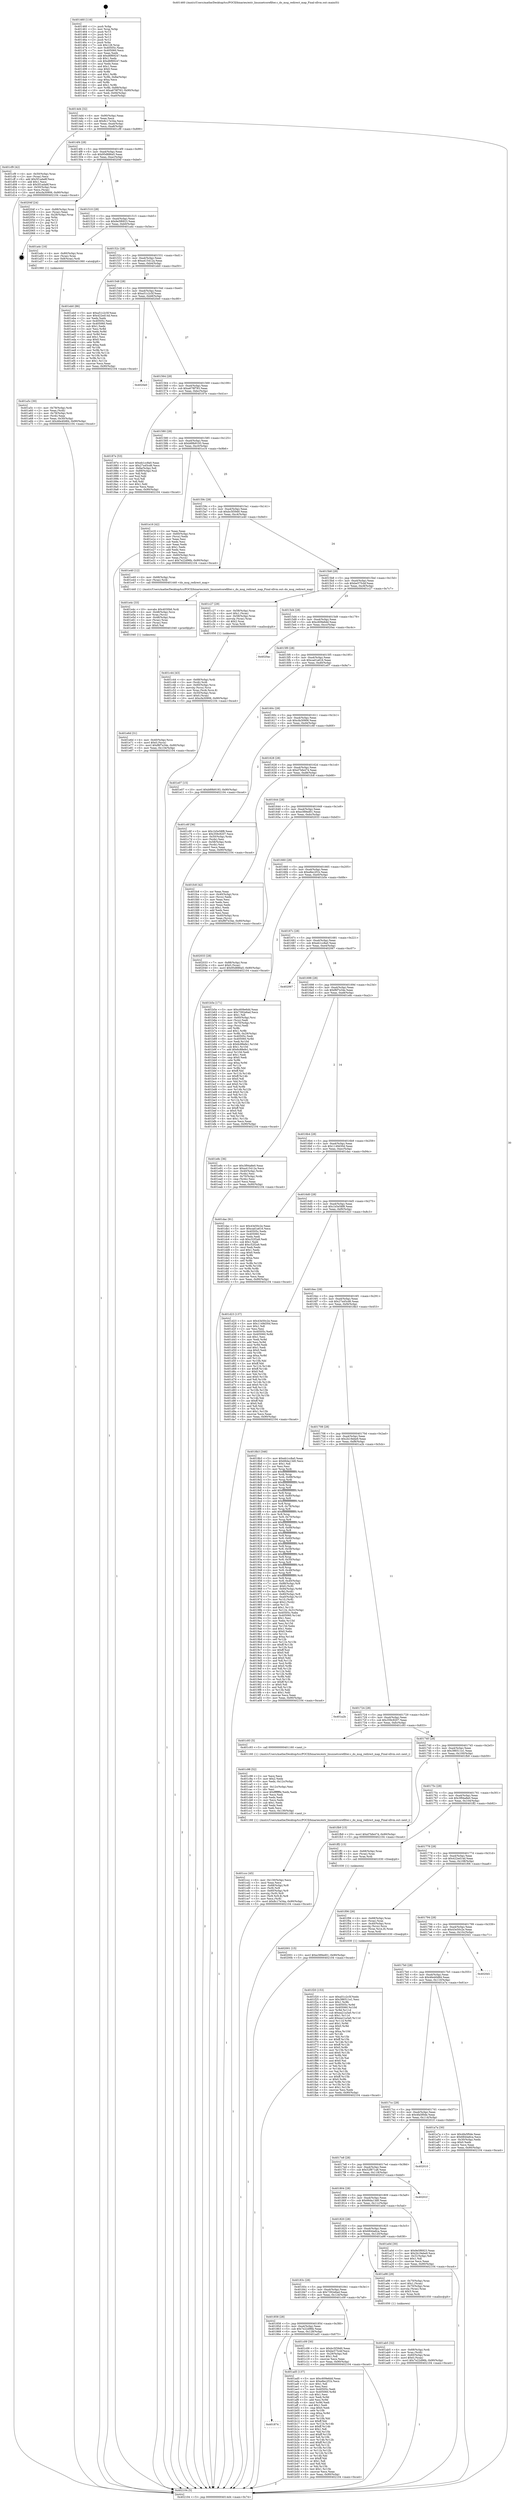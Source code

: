 digraph "0x401460" {
  label = "0x401460 (/mnt/c/Users/mathe/Desktop/tcc/POCII/binaries/extr_linuxnetcorefilter.c_do_msg_redirect_map_Final-ollvm.out::main(0))"
  labelloc = "t"
  node[shape=record]

  Entry [label="",width=0.3,height=0.3,shape=circle,fillcolor=black,style=filled]
  "0x4014d4" [label="{
     0x4014d4 [32]\l
     | [instrs]\l
     &nbsp;&nbsp;0x4014d4 \<+6\>: mov -0x90(%rbp),%eax\l
     &nbsp;&nbsp;0x4014da \<+2\>: mov %eax,%ecx\l
     &nbsp;&nbsp;0x4014dc \<+6\>: sub $0x8c17e34a,%ecx\l
     &nbsp;&nbsp;0x4014e2 \<+6\>: mov %eax,-0xa4(%rbp)\l
     &nbsp;&nbsp;0x4014e8 \<+6\>: mov %ecx,-0xa8(%rbp)\l
     &nbsp;&nbsp;0x4014ee \<+6\>: je 0000000000401cf9 \<main+0x899\>\l
  }"]
  "0x401cf9" [label="{
     0x401cf9 [42]\l
     | [instrs]\l
     &nbsp;&nbsp;0x401cf9 \<+4\>: mov -0x50(%rbp),%rax\l
     &nbsp;&nbsp;0x401cfd \<+2\>: mov (%rax),%ecx\l
     &nbsp;&nbsp;0x401cff \<+6\>: add $0x5f1ada8f,%ecx\l
     &nbsp;&nbsp;0x401d05 \<+3\>: add $0x1,%ecx\l
     &nbsp;&nbsp;0x401d08 \<+6\>: sub $0x5f1ada8f,%ecx\l
     &nbsp;&nbsp;0x401d0e \<+4\>: mov -0x50(%rbp),%rax\l
     &nbsp;&nbsp;0x401d12 \<+2\>: mov %ecx,(%rax)\l
     &nbsp;&nbsp;0x401d14 \<+10\>: movl $0xcfa30906,-0x90(%rbp)\l
     &nbsp;&nbsp;0x401d1e \<+5\>: jmp 0000000000402104 \<main+0xca4\>\l
  }"]
  "0x4014f4" [label="{
     0x4014f4 [28]\l
     | [instrs]\l
     &nbsp;&nbsp;0x4014f4 \<+5\>: jmp 00000000004014f9 \<main+0x99\>\l
     &nbsp;&nbsp;0x4014f9 \<+6\>: mov -0xa4(%rbp),%eax\l
     &nbsp;&nbsp;0x4014ff \<+5\>: sub $0x95d886a5,%eax\l
     &nbsp;&nbsp;0x401504 \<+6\>: mov %eax,-0xac(%rbp)\l
     &nbsp;&nbsp;0x40150a \<+6\>: je 000000000040204f \<main+0xbef\>\l
  }"]
  Exit [label="",width=0.3,height=0.3,shape=circle,fillcolor=black,style=filled,peripheries=2]
  "0x40204f" [label="{
     0x40204f [24]\l
     | [instrs]\l
     &nbsp;&nbsp;0x40204f \<+7\>: mov -0x88(%rbp),%rax\l
     &nbsp;&nbsp;0x402056 \<+2\>: mov (%rax),%eax\l
     &nbsp;&nbsp;0x402058 \<+4\>: lea -0x28(%rbp),%rsp\l
     &nbsp;&nbsp;0x40205c \<+1\>: pop %rbx\l
     &nbsp;&nbsp;0x40205d \<+2\>: pop %r12\l
     &nbsp;&nbsp;0x40205f \<+2\>: pop %r13\l
     &nbsp;&nbsp;0x402061 \<+2\>: pop %r14\l
     &nbsp;&nbsp;0x402063 \<+2\>: pop %r15\l
     &nbsp;&nbsp;0x402065 \<+1\>: pop %rbp\l
     &nbsp;&nbsp;0x402066 \<+1\>: ret\l
  }"]
  "0x401510" [label="{
     0x401510 [28]\l
     | [instrs]\l
     &nbsp;&nbsp;0x401510 \<+5\>: jmp 0000000000401515 \<main+0xb5\>\l
     &nbsp;&nbsp;0x401515 \<+6\>: mov -0xa4(%rbp),%eax\l
     &nbsp;&nbsp;0x40151b \<+5\>: sub $0x9e5f6923,%eax\l
     &nbsp;&nbsp;0x401520 \<+6\>: mov %eax,-0xb0(%rbp)\l
     &nbsp;&nbsp;0x401526 \<+6\>: je 0000000000401a4c \<main+0x5ec\>\l
  }"]
  "0x402001" [label="{
     0x402001 [15]\l
     | [instrs]\l
     &nbsp;&nbsp;0x402001 \<+10\>: movl $0xe389ed01,-0x90(%rbp)\l
     &nbsp;&nbsp;0x40200b \<+5\>: jmp 0000000000402104 \<main+0xca4\>\l
  }"]
  "0x401a4c" [label="{
     0x401a4c [16]\l
     | [instrs]\l
     &nbsp;&nbsp;0x401a4c \<+4\>: mov -0x80(%rbp),%rax\l
     &nbsp;&nbsp;0x401a50 \<+3\>: mov (%rax),%rax\l
     &nbsp;&nbsp;0x401a53 \<+4\>: mov 0x8(%rax),%rdi\l
     &nbsp;&nbsp;0x401a57 \<+5\>: call 0000000000401060 \<atoi@plt\>\l
     | [calls]\l
     &nbsp;&nbsp;0x401060 \{1\} (unknown)\l
  }"]
  "0x40152c" [label="{
     0x40152c [28]\l
     | [instrs]\l
     &nbsp;&nbsp;0x40152c \<+5\>: jmp 0000000000401531 \<main+0xd1\>\l
     &nbsp;&nbsp;0x401531 \<+6\>: mov -0xa4(%rbp),%eax\l
     &nbsp;&nbsp;0x401537 \<+5\>: sub $0xa415412a,%eax\l
     &nbsp;&nbsp;0x40153c \<+6\>: mov %eax,-0xb4(%rbp)\l
     &nbsp;&nbsp;0x401542 \<+6\>: je 0000000000401eb0 \<main+0xa50\>\l
  }"]
  "0x401f20" [label="{
     0x401f20 [153]\l
     | [instrs]\l
     &nbsp;&nbsp;0x401f20 \<+5\>: mov $0xa51c2c5f,%edx\l
     &nbsp;&nbsp;0x401f25 \<+5\>: mov $0x386511e1,%esi\l
     &nbsp;&nbsp;0x401f2a \<+3\>: mov $0x1,%r8b\l
     &nbsp;&nbsp;0x401f2d \<+8\>: mov 0x40505c,%r9d\l
     &nbsp;&nbsp;0x401f35 \<+8\>: mov 0x405060,%r10d\l
     &nbsp;&nbsp;0x401f3d \<+3\>: mov %r9d,%r11d\l
     &nbsp;&nbsp;0x401f40 \<+7\>: sub $0xea21a3a0,%r11d\l
     &nbsp;&nbsp;0x401f47 \<+4\>: sub $0x1,%r11d\l
     &nbsp;&nbsp;0x401f4b \<+7\>: add $0xea21a3a0,%r11d\l
     &nbsp;&nbsp;0x401f52 \<+4\>: imul %r11d,%r9d\l
     &nbsp;&nbsp;0x401f56 \<+4\>: and $0x1,%r9d\l
     &nbsp;&nbsp;0x401f5a \<+4\>: cmp $0x0,%r9d\l
     &nbsp;&nbsp;0x401f5e \<+3\>: sete %bl\l
     &nbsp;&nbsp;0x401f61 \<+4\>: cmp $0xa,%r10d\l
     &nbsp;&nbsp;0x401f65 \<+4\>: setl %r14b\l
     &nbsp;&nbsp;0x401f69 \<+3\>: mov %bl,%r15b\l
     &nbsp;&nbsp;0x401f6c \<+4\>: xor $0xff,%r15b\l
     &nbsp;&nbsp;0x401f70 \<+3\>: mov %r14b,%r12b\l
     &nbsp;&nbsp;0x401f73 \<+4\>: xor $0xff,%r12b\l
     &nbsp;&nbsp;0x401f77 \<+4\>: xor $0x0,%r8b\l
     &nbsp;&nbsp;0x401f7b \<+3\>: mov %r15b,%r13b\l
     &nbsp;&nbsp;0x401f7e \<+4\>: and $0x0,%r13b\l
     &nbsp;&nbsp;0x401f82 \<+3\>: and %r8b,%bl\l
     &nbsp;&nbsp;0x401f85 \<+3\>: mov %r12b,%al\l
     &nbsp;&nbsp;0x401f88 \<+2\>: and $0x0,%al\l
     &nbsp;&nbsp;0x401f8a \<+3\>: and %r8b,%r14b\l
     &nbsp;&nbsp;0x401f8d \<+3\>: or %bl,%r13b\l
     &nbsp;&nbsp;0x401f90 \<+3\>: or %r14b,%al\l
     &nbsp;&nbsp;0x401f93 \<+3\>: xor %al,%r13b\l
     &nbsp;&nbsp;0x401f96 \<+3\>: or %r12b,%r15b\l
     &nbsp;&nbsp;0x401f99 \<+4\>: xor $0xff,%r15b\l
     &nbsp;&nbsp;0x401f9d \<+4\>: or $0x0,%r8b\l
     &nbsp;&nbsp;0x401fa1 \<+3\>: and %r8b,%r15b\l
     &nbsp;&nbsp;0x401fa4 \<+3\>: or %r15b,%r13b\l
     &nbsp;&nbsp;0x401fa7 \<+4\>: test $0x1,%r13b\l
     &nbsp;&nbsp;0x401fab \<+3\>: cmovne %esi,%edx\l
     &nbsp;&nbsp;0x401fae \<+6\>: mov %edx,-0x90(%rbp)\l
     &nbsp;&nbsp;0x401fb4 \<+5\>: jmp 0000000000402104 \<main+0xca4\>\l
  }"]
  "0x401eb0" [label="{
     0x401eb0 [86]\l
     | [instrs]\l
     &nbsp;&nbsp;0x401eb0 \<+5\>: mov $0xa51c2c5f,%eax\l
     &nbsp;&nbsp;0x401eb5 \<+5\>: mov $0x422ed14d,%ecx\l
     &nbsp;&nbsp;0x401eba \<+2\>: xor %edx,%edx\l
     &nbsp;&nbsp;0x401ebc \<+7\>: mov 0x40505c,%esi\l
     &nbsp;&nbsp;0x401ec3 \<+7\>: mov 0x405060,%edi\l
     &nbsp;&nbsp;0x401eca \<+3\>: sub $0x1,%edx\l
     &nbsp;&nbsp;0x401ecd \<+3\>: mov %esi,%r8d\l
     &nbsp;&nbsp;0x401ed0 \<+3\>: add %edx,%r8d\l
     &nbsp;&nbsp;0x401ed3 \<+4\>: imul %r8d,%esi\l
     &nbsp;&nbsp;0x401ed7 \<+3\>: and $0x1,%esi\l
     &nbsp;&nbsp;0x401eda \<+3\>: cmp $0x0,%esi\l
     &nbsp;&nbsp;0x401edd \<+4\>: sete %r9b\l
     &nbsp;&nbsp;0x401ee1 \<+3\>: cmp $0xa,%edi\l
     &nbsp;&nbsp;0x401ee4 \<+4\>: setl %r10b\l
     &nbsp;&nbsp;0x401ee8 \<+3\>: mov %r9b,%r11b\l
     &nbsp;&nbsp;0x401eeb \<+3\>: and %r10b,%r11b\l
     &nbsp;&nbsp;0x401eee \<+3\>: xor %r10b,%r9b\l
     &nbsp;&nbsp;0x401ef1 \<+3\>: or %r9b,%r11b\l
     &nbsp;&nbsp;0x401ef4 \<+4\>: test $0x1,%r11b\l
     &nbsp;&nbsp;0x401ef8 \<+3\>: cmovne %ecx,%eax\l
     &nbsp;&nbsp;0x401efb \<+6\>: mov %eax,-0x90(%rbp)\l
     &nbsp;&nbsp;0x401f01 \<+5\>: jmp 0000000000402104 \<main+0xca4\>\l
  }"]
  "0x401548" [label="{
     0x401548 [28]\l
     | [instrs]\l
     &nbsp;&nbsp;0x401548 \<+5\>: jmp 000000000040154d \<main+0xed\>\l
     &nbsp;&nbsp;0x40154d \<+6\>: mov -0xa4(%rbp),%eax\l
     &nbsp;&nbsp;0x401553 \<+5\>: sub $0xa51c2c5f,%eax\l
     &nbsp;&nbsp;0x401558 \<+6\>: mov %eax,-0xb8(%rbp)\l
     &nbsp;&nbsp;0x40155e \<+6\>: je 00000000004020e0 \<main+0xc80\>\l
  }"]
  "0x401e6d" [label="{
     0x401e6d [31]\l
     | [instrs]\l
     &nbsp;&nbsp;0x401e6d \<+4\>: mov -0x40(%rbp),%rcx\l
     &nbsp;&nbsp;0x401e71 \<+6\>: movl $0x0,(%rcx)\l
     &nbsp;&nbsp;0x401e77 \<+10\>: movl $0xf6f7e34e,-0x90(%rbp)\l
     &nbsp;&nbsp;0x401e81 \<+6\>: mov %eax,-0x134(%rbp)\l
     &nbsp;&nbsp;0x401e87 \<+5\>: jmp 0000000000402104 \<main+0xca4\>\l
  }"]
  "0x4020e0" [label="{
     0x4020e0\l
  }", style=dashed]
  "0x401564" [label="{
     0x401564 [28]\l
     | [instrs]\l
     &nbsp;&nbsp;0x401564 \<+5\>: jmp 0000000000401569 \<main+0x109\>\l
     &nbsp;&nbsp;0x401569 \<+6\>: mov -0xa4(%rbp),%eax\l
     &nbsp;&nbsp;0x40156f \<+5\>: sub $0xa678f783,%eax\l
     &nbsp;&nbsp;0x401574 \<+6\>: mov %eax,-0xbc(%rbp)\l
     &nbsp;&nbsp;0x40157a \<+6\>: je 000000000040187e \<main+0x41e\>\l
  }"]
  "0x401e4c" [label="{
     0x401e4c [33]\l
     | [instrs]\l
     &nbsp;&nbsp;0x401e4c \<+10\>: movabs $0x4030b6,%rdi\l
     &nbsp;&nbsp;0x401e56 \<+4\>: mov -0x48(%rbp),%rcx\l
     &nbsp;&nbsp;0x401e5a \<+3\>: mov %rax,(%rcx)\l
     &nbsp;&nbsp;0x401e5d \<+4\>: mov -0x48(%rbp),%rax\l
     &nbsp;&nbsp;0x401e61 \<+3\>: mov (%rax),%rax\l
     &nbsp;&nbsp;0x401e64 \<+2\>: mov (%rax),%esi\l
     &nbsp;&nbsp;0x401e66 \<+2\>: mov $0x0,%al\l
     &nbsp;&nbsp;0x401e68 \<+5\>: call 0000000000401040 \<printf@plt\>\l
     | [calls]\l
     &nbsp;&nbsp;0x401040 \{1\} (unknown)\l
  }"]
  "0x40187e" [label="{
     0x40187e [53]\l
     | [instrs]\l
     &nbsp;&nbsp;0x40187e \<+5\>: mov $0xeb1cc8a0,%eax\l
     &nbsp;&nbsp;0x401883 \<+5\>: mov $0x27a45cd6,%ecx\l
     &nbsp;&nbsp;0x401888 \<+6\>: mov -0x8a(%rbp),%dl\l
     &nbsp;&nbsp;0x40188e \<+7\>: mov -0x89(%rbp),%sil\l
     &nbsp;&nbsp;0x401895 \<+3\>: mov %dl,%dil\l
     &nbsp;&nbsp;0x401898 \<+3\>: and %sil,%dil\l
     &nbsp;&nbsp;0x40189b \<+3\>: xor %sil,%dl\l
     &nbsp;&nbsp;0x40189e \<+3\>: or %dl,%dil\l
     &nbsp;&nbsp;0x4018a1 \<+4\>: test $0x1,%dil\l
     &nbsp;&nbsp;0x4018a5 \<+3\>: cmovne %ecx,%eax\l
     &nbsp;&nbsp;0x4018a8 \<+6\>: mov %eax,-0x90(%rbp)\l
     &nbsp;&nbsp;0x4018ae \<+5\>: jmp 0000000000402104 \<main+0xca4\>\l
  }"]
  "0x401580" [label="{
     0x401580 [28]\l
     | [instrs]\l
     &nbsp;&nbsp;0x401580 \<+5\>: jmp 0000000000401585 \<main+0x125\>\l
     &nbsp;&nbsp;0x401585 \<+6\>: mov -0xa4(%rbp),%eax\l
     &nbsp;&nbsp;0x40158b \<+5\>: sub $0xb89b9193,%eax\l
     &nbsp;&nbsp;0x401590 \<+6\>: mov %eax,-0xc0(%rbp)\l
     &nbsp;&nbsp;0x401596 \<+6\>: je 0000000000401e16 \<main+0x9b6\>\l
  }"]
  "0x402104" [label="{
     0x402104 [5]\l
     | [instrs]\l
     &nbsp;&nbsp;0x402104 \<+5\>: jmp 00000000004014d4 \<main+0x74\>\l
  }"]
  "0x401460" [label="{
     0x401460 [116]\l
     | [instrs]\l
     &nbsp;&nbsp;0x401460 \<+1\>: push %rbp\l
     &nbsp;&nbsp;0x401461 \<+3\>: mov %rsp,%rbp\l
     &nbsp;&nbsp;0x401464 \<+2\>: push %r15\l
     &nbsp;&nbsp;0x401466 \<+2\>: push %r14\l
     &nbsp;&nbsp;0x401468 \<+2\>: push %r13\l
     &nbsp;&nbsp;0x40146a \<+2\>: push %r12\l
     &nbsp;&nbsp;0x40146c \<+1\>: push %rbx\l
     &nbsp;&nbsp;0x40146d \<+7\>: sub $0x128,%rsp\l
     &nbsp;&nbsp;0x401474 \<+7\>: mov 0x40505c,%eax\l
     &nbsp;&nbsp;0x40147b \<+7\>: mov 0x405060,%ecx\l
     &nbsp;&nbsp;0x401482 \<+2\>: mov %eax,%edx\l
     &nbsp;&nbsp;0x401484 \<+6\>: add $0xd6f69247,%edx\l
     &nbsp;&nbsp;0x40148a \<+3\>: sub $0x1,%edx\l
     &nbsp;&nbsp;0x40148d \<+6\>: sub $0xd6f69247,%edx\l
     &nbsp;&nbsp;0x401493 \<+3\>: imul %edx,%eax\l
     &nbsp;&nbsp;0x401496 \<+3\>: and $0x1,%eax\l
     &nbsp;&nbsp;0x401499 \<+3\>: cmp $0x0,%eax\l
     &nbsp;&nbsp;0x40149c \<+4\>: sete %r8b\l
     &nbsp;&nbsp;0x4014a0 \<+4\>: and $0x1,%r8b\l
     &nbsp;&nbsp;0x4014a4 \<+7\>: mov %r8b,-0x8a(%rbp)\l
     &nbsp;&nbsp;0x4014ab \<+3\>: cmp $0xa,%ecx\l
     &nbsp;&nbsp;0x4014ae \<+4\>: setl %r8b\l
     &nbsp;&nbsp;0x4014b2 \<+4\>: and $0x1,%r8b\l
     &nbsp;&nbsp;0x4014b6 \<+7\>: mov %r8b,-0x89(%rbp)\l
     &nbsp;&nbsp;0x4014bd \<+10\>: movl $0xa678f783,-0x90(%rbp)\l
     &nbsp;&nbsp;0x4014c7 \<+6\>: mov %edi,-0x94(%rbp)\l
     &nbsp;&nbsp;0x4014cd \<+7\>: mov %rsi,-0xa0(%rbp)\l
  }"]
  "0x401ccc" [label="{
     0x401ccc [45]\l
     | [instrs]\l
     &nbsp;&nbsp;0x401ccc \<+6\>: mov -0x130(%rbp),%ecx\l
     &nbsp;&nbsp;0x401cd2 \<+3\>: imul %eax,%ecx\l
     &nbsp;&nbsp;0x401cd5 \<+4\>: mov -0x68(%rbp),%r8\l
     &nbsp;&nbsp;0x401cd9 \<+3\>: mov (%r8),%r8\l
     &nbsp;&nbsp;0x401cdc \<+4\>: mov -0x60(%rbp),%r9\l
     &nbsp;&nbsp;0x401ce0 \<+3\>: movslq (%r9),%r9\l
     &nbsp;&nbsp;0x401ce3 \<+4\>: mov (%r8,%r9,8),%r8\l
     &nbsp;&nbsp;0x401ce7 \<+3\>: mov %ecx,(%r8)\l
     &nbsp;&nbsp;0x401cea \<+10\>: movl $0x8c17e34a,-0x90(%rbp)\l
     &nbsp;&nbsp;0x401cf4 \<+5\>: jmp 0000000000402104 \<main+0xca4\>\l
  }"]
  "0x401e16" [label="{
     0x401e16 [42]\l
     | [instrs]\l
     &nbsp;&nbsp;0x401e16 \<+2\>: xor %eax,%eax\l
     &nbsp;&nbsp;0x401e18 \<+4\>: mov -0x60(%rbp),%rcx\l
     &nbsp;&nbsp;0x401e1c \<+2\>: mov (%rcx),%edx\l
     &nbsp;&nbsp;0x401e1e \<+2\>: mov %eax,%esi\l
     &nbsp;&nbsp;0x401e20 \<+2\>: sub %edx,%esi\l
     &nbsp;&nbsp;0x401e22 \<+2\>: mov %eax,%edx\l
     &nbsp;&nbsp;0x401e24 \<+3\>: sub $0x1,%edx\l
     &nbsp;&nbsp;0x401e27 \<+2\>: add %edx,%esi\l
     &nbsp;&nbsp;0x401e29 \<+2\>: sub %esi,%eax\l
     &nbsp;&nbsp;0x401e2b \<+4\>: mov -0x60(%rbp),%rcx\l
     &nbsp;&nbsp;0x401e2f \<+2\>: mov %eax,(%rcx)\l
     &nbsp;&nbsp;0x401e31 \<+10\>: movl $0x7e22d96b,-0x90(%rbp)\l
     &nbsp;&nbsp;0x401e3b \<+5\>: jmp 0000000000402104 \<main+0xca4\>\l
  }"]
  "0x40159c" [label="{
     0x40159c [28]\l
     | [instrs]\l
     &nbsp;&nbsp;0x40159c \<+5\>: jmp 00000000004015a1 \<main+0x141\>\l
     &nbsp;&nbsp;0x4015a1 \<+6\>: mov -0xa4(%rbp),%eax\l
     &nbsp;&nbsp;0x4015a7 \<+5\>: sub $0xbc5f39d0,%eax\l
     &nbsp;&nbsp;0x4015ac \<+6\>: mov %eax,-0xc4(%rbp)\l
     &nbsp;&nbsp;0x4015b2 \<+6\>: je 0000000000401e40 \<main+0x9e0\>\l
  }"]
  "0x401c98" [label="{
     0x401c98 [52]\l
     | [instrs]\l
     &nbsp;&nbsp;0x401c98 \<+2\>: xor %ecx,%ecx\l
     &nbsp;&nbsp;0x401c9a \<+5\>: mov $0x2,%edx\l
     &nbsp;&nbsp;0x401c9f \<+6\>: mov %edx,-0x12c(%rbp)\l
     &nbsp;&nbsp;0x401ca5 \<+1\>: cltd\l
     &nbsp;&nbsp;0x401ca6 \<+6\>: mov -0x12c(%rbp),%esi\l
     &nbsp;&nbsp;0x401cac \<+2\>: idiv %esi\l
     &nbsp;&nbsp;0x401cae \<+6\>: imul $0xfffffffe,%edx,%edx\l
     &nbsp;&nbsp;0x401cb4 \<+2\>: mov %ecx,%edi\l
     &nbsp;&nbsp;0x401cb6 \<+2\>: sub %edx,%edi\l
     &nbsp;&nbsp;0x401cb8 \<+2\>: mov %ecx,%edx\l
     &nbsp;&nbsp;0x401cba \<+3\>: sub $0x1,%edx\l
     &nbsp;&nbsp;0x401cbd \<+2\>: add %edx,%edi\l
     &nbsp;&nbsp;0x401cbf \<+2\>: sub %edi,%ecx\l
     &nbsp;&nbsp;0x401cc1 \<+6\>: mov %ecx,-0x130(%rbp)\l
     &nbsp;&nbsp;0x401cc7 \<+5\>: call 0000000000401160 \<next_i\>\l
     | [calls]\l
     &nbsp;&nbsp;0x401160 \{1\} (/mnt/c/Users/mathe/Desktop/tcc/POCII/binaries/extr_linuxnetcorefilter.c_do_msg_redirect_map_Final-ollvm.out::next_i)\l
  }"]
  "0x401e40" [label="{
     0x401e40 [12]\l
     | [instrs]\l
     &nbsp;&nbsp;0x401e40 \<+4\>: mov -0x68(%rbp),%rax\l
     &nbsp;&nbsp;0x401e44 \<+3\>: mov (%rax),%rdi\l
     &nbsp;&nbsp;0x401e47 \<+5\>: call 0000000000401440 \<do_msg_redirect_map\>\l
     | [calls]\l
     &nbsp;&nbsp;0x401440 \{1\} (/mnt/c/Users/mathe/Desktop/tcc/POCII/binaries/extr_linuxnetcorefilter.c_do_msg_redirect_map_Final-ollvm.out::do_msg_redirect_map)\l
  }"]
  "0x4015b8" [label="{
     0x4015b8 [28]\l
     | [instrs]\l
     &nbsp;&nbsp;0x4015b8 \<+5\>: jmp 00000000004015bd \<main+0x15d\>\l
     &nbsp;&nbsp;0x4015bd \<+6\>: mov -0xa4(%rbp),%eax\l
     &nbsp;&nbsp;0x4015c3 \<+5\>: sub $0xbe575cbf,%eax\l
     &nbsp;&nbsp;0x4015c8 \<+6\>: mov %eax,-0xc8(%rbp)\l
     &nbsp;&nbsp;0x4015ce \<+6\>: je 0000000000401c27 \<main+0x7c7\>\l
  }"]
  "0x401c44" [label="{
     0x401c44 [43]\l
     | [instrs]\l
     &nbsp;&nbsp;0x401c44 \<+4\>: mov -0x68(%rbp),%rdi\l
     &nbsp;&nbsp;0x401c48 \<+3\>: mov (%rdi),%rdi\l
     &nbsp;&nbsp;0x401c4b \<+4\>: mov -0x60(%rbp),%rcx\l
     &nbsp;&nbsp;0x401c4f \<+3\>: movslq (%rcx),%rcx\l
     &nbsp;&nbsp;0x401c52 \<+4\>: mov %rax,(%rdi,%rcx,8)\l
     &nbsp;&nbsp;0x401c56 \<+4\>: mov -0x50(%rbp),%rax\l
     &nbsp;&nbsp;0x401c5a \<+6\>: movl $0x0,(%rax)\l
     &nbsp;&nbsp;0x401c60 \<+10\>: movl $0xcfa30906,-0x90(%rbp)\l
     &nbsp;&nbsp;0x401c6a \<+5\>: jmp 0000000000402104 \<main+0xca4\>\l
  }"]
  "0x401c27" [label="{
     0x401c27 [29]\l
     | [instrs]\l
     &nbsp;&nbsp;0x401c27 \<+4\>: mov -0x58(%rbp),%rax\l
     &nbsp;&nbsp;0x401c2b \<+6\>: movl $0x1,(%rax)\l
     &nbsp;&nbsp;0x401c31 \<+4\>: mov -0x58(%rbp),%rax\l
     &nbsp;&nbsp;0x401c35 \<+3\>: movslq (%rax),%rax\l
     &nbsp;&nbsp;0x401c38 \<+4\>: shl $0x2,%rax\l
     &nbsp;&nbsp;0x401c3c \<+3\>: mov %rax,%rdi\l
     &nbsp;&nbsp;0x401c3f \<+5\>: call 0000000000401050 \<malloc@plt\>\l
     | [calls]\l
     &nbsp;&nbsp;0x401050 \{1\} (unknown)\l
  }"]
  "0x4015d4" [label="{
     0x4015d4 [28]\l
     | [instrs]\l
     &nbsp;&nbsp;0x4015d4 \<+5\>: jmp 00000000004015d9 \<main+0x179\>\l
     &nbsp;&nbsp;0x4015d9 \<+6\>: mov -0xa4(%rbp),%eax\l
     &nbsp;&nbsp;0x4015df \<+5\>: sub $0xc609e6dd,%eax\l
     &nbsp;&nbsp;0x4015e4 \<+6\>: mov %eax,-0xcc(%rbp)\l
     &nbsp;&nbsp;0x4015ea \<+6\>: je 00000000004020ac \<main+0xc4c\>\l
  }"]
  "0x401874" [label="{
     0x401874\l
  }", style=dashed]
  "0x4020ac" [label="{
     0x4020ac\l
  }", style=dashed]
  "0x4015f0" [label="{
     0x4015f0 [28]\l
     | [instrs]\l
     &nbsp;&nbsp;0x4015f0 \<+5\>: jmp 00000000004015f5 \<main+0x195\>\l
     &nbsp;&nbsp;0x4015f5 \<+6\>: mov -0xa4(%rbp),%eax\l
     &nbsp;&nbsp;0x4015fb \<+5\>: sub $0xcad1a616,%eax\l
     &nbsp;&nbsp;0x401600 \<+6\>: mov %eax,-0xd0(%rbp)\l
     &nbsp;&nbsp;0x401606 \<+6\>: je 0000000000401e07 \<main+0x9a7\>\l
  }"]
  "0x401ad5" [label="{
     0x401ad5 [137]\l
     | [instrs]\l
     &nbsp;&nbsp;0x401ad5 \<+5\>: mov $0xc609e6dd,%eax\l
     &nbsp;&nbsp;0x401ada \<+5\>: mov $0xe8ec2f1b,%ecx\l
     &nbsp;&nbsp;0x401adf \<+2\>: mov $0x1,%dl\l
     &nbsp;&nbsp;0x401ae1 \<+2\>: xor %esi,%esi\l
     &nbsp;&nbsp;0x401ae3 \<+7\>: mov 0x40505c,%edi\l
     &nbsp;&nbsp;0x401aea \<+8\>: mov 0x405060,%r8d\l
     &nbsp;&nbsp;0x401af2 \<+3\>: sub $0x1,%esi\l
     &nbsp;&nbsp;0x401af5 \<+3\>: mov %edi,%r9d\l
     &nbsp;&nbsp;0x401af8 \<+3\>: add %esi,%r9d\l
     &nbsp;&nbsp;0x401afb \<+4\>: imul %r9d,%edi\l
     &nbsp;&nbsp;0x401aff \<+3\>: and $0x1,%edi\l
     &nbsp;&nbsp;0x401b02 \<+3\>: cmp $0x0,%edi\l
     &nbsp;&nbsp;0x401b05 \<+4\>: sete %r10b\l
     &nbsp;&nbsp;0x401b09 \<+4\>: cmp $0xa,%r8d\l
     &nbsp;&nbsp;0x401b0d \<+4\>: setl %r11b\l
     &nbsp;&nbsp;0x401b11 \<+3\>: mov %r10b,%bl\l
     &nbsp;&nbsp;0x401b14 \<+3\>: xor $0xff,%bl\l
     &nbsp;&nbsp;0x401b17 \<+3\>: mov %r11b,%r14b\l
     &nbsp;&nbsp;0x401b1a \<+4\>: xor $0xff,%r14b\l
     &nbsp;&nbsp;0x401b1e \<+3\>: xor $0x1,%dl\l
     &nbsp;&nbsp;0x401b21 \<+3\>: mov %bl,%r15b\l
     &nbsp;&nbsp;0x401b24 \<+4\>: and $0xff,%r15b\l
     &nbsp;&nbsp;0x401b28 \<+3\>: and %dl,%r10b\l
     &nbsp;&nbsp;0x401b2b \<+3\>: mov %r14b,%r12b\l
     &nbsp;&nbsp;0x401b2e \<+4\>: and $0xff,%r12b\l
     &nbsp;&nbsp;0x401b32 \<+3\>: and %dl,%r11b\l
     &nbsp;&nbsp;0x401b35 \<+3\>: or %r10b,%r15b\l
     &nbsp;&nbsp;0x401b38 \<+3\>: or %r11b,%r12b\l
     &nbsp;&nbsp;0x401b3b \<+3\>: xor %r12b,%r15b\l
     &nbsp;&nbsp;0x401b3e \<+3\>: or %r14b,%bl\l
     &nbsp;&nbsp;0x401b41 \<+3\>: xor $0xff,%bl\l
     &nbsp;&nbsp;0x401b44 \<+3\>: or $0x1,%dl\l
     &nbsp;&nbsp;0x401b47 \<+2\>: and %dl,%bl\l
     &nbsp;&nbsp;0x401b49 \<+3\>: or %bl,%r15b\l
     &nbsp;&nbsp;0x401b4c \<+4\>: test $0x1,%r15b\l
     &nbsp;&nbsp;0x401b50 \<+3\>: cmovne %ecx,%eax\l
     &nbsp;&nbsp;0x401b53 \<+6\>: mov %eax,-0x90(%rbp)\l
     &nbsp;&nbsp;0x401b59 \<+5\>: jmp 0000000000402104 \<main+0xca4\>\l
  }"]
  "0x401e07" [label="{
     0x401e07 [15]\l
     | [instrs]\l
     &nbsp;&nbsp;0x401e07 \<+10\>: movl $0xb89b9193,-0x90(%rbp)\l
     &nbsp;&nbsp;0x401e11 \<+5\>: jmp 0000000000402104 \<main+0xca4\>\l
  }"]
  "0x40160c" [label="{
     0x40160c [28]\l
     | [instrs]\l
     &nbsp;&nbsp;0x40160c \<+5\>: jmp 0000000000401611 \<main+0x1b1\>\l
     &nbsp;&nbsp;0x401611 \<+6\>: mov -0xa4(%rbp),%eax\l
     &nbsp;&nbsp;0x401617 \<+5\>: sub $0xcfa30906,%eax\l
     &nbsp;&nbsp;0x40161c \<+6\>: mov %eax,-0xd4(%rbp)\l
     &nbsp;&nbsp;0x401622 \<+6\>: je 0000000000401c6f \<main+0x80f\>\l
  }"]
  "0x401858" [label="{
     0x401858 [28]\l
     | [instrs]\l
     &nbsp;&nbsp;0x401858 \<+5\>: jmp 000000000040185d \<main+0x3fd\>\l
     &nbsp;&nbsp;0x40185d \<+6\>: mov -0xa4(%rbp),%eax\l
     &nbsp;&nbsp;0x401863 \<+5\>: sub $0x7e22d96b,%eax\l
     &nbsp;&nbsp;0x401868 \<+6\>: mov %eax,-0x128(%rbp)\l
     &nbsp;&nbsp;0x40186e \<+6\>: je 0000000000401ad5 \<main+0x675\>\l
  }"]
  "0x401c6f" [label="{
     0x401c6f [36]\l
     | [instrs]\l
     &nbsp;&nbsp;0x401c6f \<+5\>: mov $0x1b5e58f8,%eax\l
     &nbsp;&nbsp;0x401c74 \<+5\>: mov $0x359c9207,%ecx\l
     &nbsp;&nbsp;0x401c79 \<+4\>: mov -0x50(%rbp),%rdx\l
     &nbsp;&nbsp;0x401c7d \<+2\>: mov (%rdx),%esi\l
     &nbsp;&nbsp;0x401c7f \<+4\>: mov -0x58(%rbp),%rdx\l
     &nbsp;&nbsp;0x401c83 \<+2\>: cmp (%rdx),%esi\l
     &nbsp;&nbsp;0x401c85 \<+3\>: cmovl %ecx,%eax\l
     &nbsp;&nbsp;0x401c88 \<+6\>: mov %eax,-0x90(%rbp)\l
     &nbsp;&nbsp;0x401c8e \<+5\>: jmp 0000000000402104 \<main+0xca4\>\l
  }"]
  "0x401628" [label="{
     0x401628 [28]\l
     | [instrs]\l
     &nbsp;&nbsp;0x401628 \<+5\>: jmp 000000000040162d \<main+0x1cd\>\l
     &nbsp;&nbsp;0x40162d \<+6\>: mov -0xa4(%rbp),%eax\l
     &nbsp;&nbsp;0x401633 \<+5\>: sub $0xd7bfe474,%eax\l
     &nbsp;&nbsp;0x401638 \<+6\>: mov %eax,-0xd8(%rbp)\l
     &nbsp;&nbsp;0x40163e \<+6\>: je 0000000000401fc8 \<main+0xb68\>\l
  }"]
  "0x401c09" [label="{
     0x401c09 [30]\l
     | [instrs]\l
     &nbsp;&nbsp;0x401c09 \<+5\>: mov $0xbc5f39d0,%eax\l
     &nbsp;&nbsp;0x401c0e \<+5\>: mov $0xbe575cbf,%ecx\l
     &nbsp;&nbsp;0x401c13 \<+3\>: mov -0x29(%rbp),%dl\l
     &nbsp;&nbsp;0x401c16 \<+3\>: test $0x1,%dl\l
     &nbsp;&nbsp;0x401c19 \<+3\>: cmovne %ecx,%eax\l
     &nbsp;&nbsp;0x401c1c \<+6\>: mov %eax,-0x90(%rbp)\l
     &nbsp;&nbsp;0x401c22 \<+5\>: jmp 0000000000402104 \<main+0xca4\>\l
  }"]
  "0x401fc8" [label="{
     0x401fc8 [42]\l
     | [instrs]\l
     &nbsp;&nbsp;0x401fc8 \<+2\>: xor %eax,%eax\l
     &nbsp;&nbsp;0x401fca \<+4\>: mov -0x40(%rbp),%rcx\l
     &nbsp;&nbsp;0x401fce \<+2\>: mov (%rcx),%edx\l
     &nbsp;&nbsp;0x401fd0 \<+2\>: mov %eax,%esi\l
     &nbsp;&nbsp;0x401fd2 \<+2\>: sub %edx,%esi\l
     &nbsp;&nbsp;0x401fd4 \<+2\>: mov %eax,%edx\l
     &nbsp;&nbsp;0x401fd6 \<+3\>: sub $0x1,%edx\l
     &nbsp;&nbsp;0x401fd9 \<+2\>: add %edx,%esi\l
     &nbsp;&nbsp;0x401fdb \<+2\>: sub %esi,%eax\l
     &nbsp;&nbsp;0x401fdd \<+4\>: mov -0x40(%rbp),%rcx\l
     &nbsp;&nbsp;0x401fe1 \<+2\>: mov %eax,(%rcx)\l
     &nbsp;&nbsp;0x401fe3 \<+10\>: movl $0xf6f7e34e,-0x90(%rbp)\l
     &nbsp;&nbsp;0x401fed \<+5\>: jmp 0000000000402104 \<main+0xca4\>\l
  }"]
  "0x401644" [label="{
     0x401644 [28]\l
     | [instrs]\l
     &nbsp;&nbsp;0x401644 \<+5\>: jmp 0000000000401649 \<main+0x1e9\>\l
     &nbsp;&nbsp;0x401649 \<+6\>: mov -0xa4(%rbp),%eax\l
     &nbsp;&nbsp;0x40164f \<+5\>: sub $0xe389ed01,%eax\l
     &nbsp;&nbsp;0x401654 \<+6\>: mov %eax,-0xdc(%rbp)\l
     &nbsp;&nbsp;0x40165a \<+6\>: je 0000000000402033 \<main+0xbd3\>\l
  }"]
  "0x401ab5" [label="{
     0x401ab5 [32]\l
     | [instrs]\l
     &nbsp;&nbsp;0x401ab5 \<+4\>: mov -0x68(%rbp),%rdi\l
     &nbsp;&nbsp;0x401ab9 \<+3\>: mov %rax,(%rdi)\l
     &nbsp;&nbsp;0x401abc \<+4\>: mov -0x60(%rbp),%rax\l
     &nbsp;&nbsp;0x401ac0 \<+6\>: movl $0x0,(%rax)\l
     &nbsp;&nbsp;0x401ac6 \<+10\>: movl $0x7e22d96b,-0x90(%rbp)\l
     &nbsp;&nbsp;0x401ad0 \<+5\>: jmp 0000000000402104 \<main+0xca4\>\l
  }"]
  "0x402033" [label="{
     0x402033 [28]\l
     | [instrs]\l
     &nbsp;&nbsp;0x402033 \<+7\>: mov -0x88(%rbp),%rax\l
     &nbsp;&nbsp;0x40203a \<+6\>: movl $0x0,(%rax)\l
     &nbsp;&nbsp;0x402040 \<+10\>: movl $0x95d886a5,-0x90(%rbp)\l
     &nbsp;&nbsp;0x40204a \<+5\>: jmp 0000000000402104 \<main+0xca4\>\l
  }"]
  "0x401660" [label="{
     0x401660 [28]\l
     | [instrs]\l
     &nbsp;&nbsp;0x401660 \<+5\>: jmp 0000000000401665 \<main+0x205\>\l
     &nbsp;&nbsp;0x401665 \<+6\>: mov -0xa4(%rbp),%eax\l
     &nbsp;&nbsp;0x40166b \<+5\>: sub $0xe8ec2f1b,%eax\l
     &nbsp;&nbsp;0x401670 \<+6\>: mov %eax,-0xe0(%rbp)\l
     &nbsp;&nbsp;0x401676 \<+6\>: je 0000000000401b5e \<main+0x6fe\>\l
  }"]
  "0x40183c" [label="{
     0x40183c [28]\l
     | [instrs]\l
     &nbsp;&nbsp;0x40183c \<+5\>: jmp 0000000000401841 \<main+0x3e1\>\l
     &nbsp;&nbsp;0x401841 \<+6\>: mov -0xa4(%rbp),%eax\l
     &nbsp;&nbsp;0x401847 \<+5\>: sub $0x7392e6ad,%eax\l
     &nbsp;&nbsp;0x40184c \<+6\>: mov %eax,-0x124(%rbp)\l
     &nbsp;&nbsp;0x401852 \<+6\>: je 0000000000401c09 \<main+0x7a9\>\l
  }"]
  "0x401b5e" [label="{
     0x401b5e [171]\l
     | [instrs]\l
     &nbsp;&nbsp;0x401b5e \<+5\>: mov $0xc609e6dd,%eax\l
     &nbsp;&nbsp;0x401b63 \<+5\>: mov $0x7392e6ad,%ecx\l
     &nbsp;&nbsp;0x401b68 \<+2\>: mov $0x1,%dl\l
     &nbsp;&nbsp;0x401b6a \<+4\>: mov -0x60(%rbp),%rsi\l
     &nbsp;&nbsp;0x401b6e \<+2\>: mov (%rsi),%edi\l
     &nbsp;&nbsp;0x401b70 \<+4\>: mov -0x70(%rbp),%rsi\l
     &nbsp;&nbsp;0x401b74 \<+2\>: cmp (%rsi),%edi\l
     &nbsp;&nbsp;0x401b76 \<+4\>: setl %r8b\l
     &nbsp;&nbsp;0x401b7a \<+4\>: and $0x1,%r8b\l
     &nbsp;&nbsp;0x401b7e \<+4\>: mov %r8b,-0x29(%rbp)\l
     &nbsp;&nbsp;0x401b82 \<+7\>: mov 0x40505c,%edi\l
     &nbsp;&nbsp;0x401b89 \<+8\>: mov 0x405060,%r9d\l
     &nbsp;&nbsp;0x401b91 \<+3\>: mov %edi,%r10d\l
     &nbsp;&nbsp;0x401b94 \<+7\>: sub $0x6c88efe1,%r10d\l
     &nbsp;&nbsp;0x401b9b \<+4\>: sub $0x1,%r10d\l
     &nbsp;&nbsp;0x401b9f \<+7\>: add $0x6c88efe1,%r10d\l
     &nbsp;&nbsp;0x401ba6 \<+4\>: imul %r10d,%edi\l
     &nbsp;&nbsp;0x401baa \<+3\>: and $0x1,%edi\l
     &nbsp;&nbsp;0x401bad \<+3\>: cmp $0x0,%edi\l
     &nbsp;&nbsp;0x401bb0 \<+4\>: sete %r8b\l
     &nbsp;&nbsp;0x401bb4 \<+4\>: cmp $0xa,%r9d\l
     &nbsp;&nbsp;0x401bb8 \<+4\>: setl %r11b\l
     &nbsp;&nbsp;0x401bbc \<+3\>: mov %r8b,%bl\l
     &nbsp;&nbsp;0x401bbf \<+3\>: xor $0xff,%bl\l
     &nbsp;&nbsp;0x401bc2 \<+3\>: mov %r11b,%r14b\l
     &nbsp;&nbsp;0x401bc5 \<+4\>: xor $0xff,%r14b\l
     &nbsp;&nbsp;0x401bc9 \<+3\>: xor $0x0,%dl\l
     &nbsp;&nbsp;0x401bcc \<+3\>: mov %bl,%r15b\l
     &nbsp;&nbsp;0x401bcf \<+4\>: and $0x0,%r15b\l
     &nbsp;&nbsp;0x401bd3 \<+3\>: and %dl,%r8b\l
     &nbsp;&nbsp;0x401bd6 \<+3\>: mov %r14b,%r12b\l
     &nbsp;&nbsp;0x401bd9 \<+4\>: and $0x0,%r12b\l
     &nbsp;&nbsp;0x401bdd \<+3\>: and %dl,%r11b\l
     &nbsp;&nbsp;0x401be0 \<+3\>: or %r8b,%r15b\l
     &nbsp;&nbsp;0x401be3 \<+3\>: or %r11b,%r12b\l
     &nbsp;&nbsp;0x401be6 \<+3\>: xor %r12b,%r15b\l
     &nbsp;&nbsp;0x401be9 \<+3\>: or %r14b,%bl\l
     &nbsp;&nbsp;0x401bec \<+3\>: xor $0xff,%bl\l
     &nbsp;&nbsp;0x401bef \<+3\>: or $0x0,%dl\l
     &nbsp;&nbsp;0x401bf2 \<+2\>: and %dl,%bl\l
     &nbsp;&nbsp;0x401bf4 \<+3\>: or %bl,%r15b\l
     &nbsp;&nbsp;0x401bf7 \<+4\>: test $0x1,%r15b\l
     &nbsp;&nbsp;0x401bfb \<+3\>: cmovne %ecx,%eax\l
     &nbsp;&nbsp;0x401bfe \<+6\>: mov %eax,-0x90(%rbp)\l
     &nbsp;&nbsp;0x401c04 \<+5\>: jmp 0000000000402104 \<main+0xca4\>\l
  }"]
  "0x40167c" [label="{
     0x40167c [28]\l
     | [instrs]\l
     &nbsp;&nbsp;0x40167c \<+5\>: jmp 0000000000401681 \<main+0x221\>\l
     &nbsp;&nbsp;0x401681 \<+6\>: mov -0xa4(%rbp),%eax\l
     &nbsp;&nbsp;0x401687 \<+5\>: sub $0xeb1cc8a0,%eax\l
     &nbsp;&nbsp;0x40168c \<+6\>: mov %eax,-0xe4(%rbp)\l
     &nbsp;&nbsp;0x401692 \<+6\>: je 0000000000402067 \<main+0xc07\>\l
  }"]
  "0x401a98" [label="{
     0x401a98 [29]\l
     | [instrs]\l
     &nbsp;&nbsp;0x401a98 \<+4\>: mov -0x70(%rbp),%rax\l
     &nbsp;&nbsp;0x401a9c \<+6\>: movl $0x1,(%rax)\l
     &nbsp;&nbsp;0x401aa2 \<+4\>: mov -0x70(%rbp),%rax\l
     &nbsp;&nbsp;0x401aa6 \<+3\>: movslq (%rax),%rax\l
     &nbsp;&nbsp;0x401aa9 \<+4\>: shl $0x3,%rax\l
     &nbsp;&nbsp;0x401aad \<+3\>: mov %rax,%rdi\l
     &nbsp;&nbsp;0x401ab0 \<+5\>: call 0000000000401050 \<malloc@plt\>\l
     | [calls]\l
     &nbsp;&nbsp;0x401050 \{1\} (unknown)\l
  }"]
  "0x402067" [label="{
     0x402067\l
  }", style=dashed]
  "0x401698" [label="{
     0x401698 [28]\l
     | [instrs]\l
     &nbsp;&nbsp;0x401698 \<+5\>: jmp 000000000040169d \<main+0x23d\>\l
     &nbsp;&nbsp;0x40169d \<+6\>: mov -0xa4(%rbp),%eax\l
     &nbsp;&nbsp;0x4016a3 \<+5\>: sub $0xf6f7e34e,%eax\l
     &nbsp;&nbsp;0x4016a8 \<+6\>: mov %eax,-0xe8(%rbp)\l
     &nbsp;&nbsp;0x4016ae \<+6\>: je 0000000000401e8c \<main+0xa2c\>\l
  }"]
  "0x401a5c" [label="{
     0x401a5c [30]\l
     | [instrs]\l
     &nbsp;&nbsp;0x401a5c \<+4\>: mov -0x78(%rbp),%rdi\l
     &nbsp;&nbsp;0x401a60 \<+2\>: mov %eax,(%rdi)\l
     &nbsp;&nbsp;0x401a62 \<+4\>: mov -0x78(%rbp),%rdi\l
     &nbsp;&nbsp;0x401a66 \<+2\>: mov (%rdi),%eax\l
     &nbsp;&nbsp;0x401a68 \<+3\>: mov %eax,-0x30(%rbp)\l
     &nbsp;&nbsp;0x401a6b \<+10\>: movl $0x46e40d84,-0x90(%rbp)\l
     &nbsp;&nbsp;0x401a75 \<+5\>: jmp 0000000000402104 \<main+0xca4\>\l
  }"]
  "0x401e8c" [label="{
     0x401e8c [36]\l
     | [instrs]\l
     &nbsp;&nbsp;0x401e8c \<+5\>: mov $0x3f94a8e0,%eax\l
     &nbsp;&nbsp;0x401e91 \<+5\>: mov $0xa415412a,%ecx\l
     &nbsp;&nbsp;0x401e96 \<+4\>: mov -0x40(%rbp),%rdx\l
     &nbsp;&nbsp;0x401e9a \<+2\>: mov (%rdx),%esi\l
     &nbsp;&nbsp;0x401e9c \<+4\>: mov -0x70(%rbp),%rdx\l
     &nbsp;&nbsp;0x401ea0 \<+2\>: cmp (%rdx),%esi\l
     &nbsp;&nbsp;0x401ea2 \<+3\>: cmovl %ecx,%eax\l
     &nbsp;&nbsp;0x401ea5 \<+6\>: mov %eax,-0x90(%rbp)\l
     &nbsp;&nbsp;0x401eab \<+5\>: jmp 0000000000402104 \<main+0xca4\>\l
  }"]
  "0x4016b4" [label="{
     0x4016b4 [28]\l
     | [instrs]\l
     &nbsp;&nbsp;0x4016b4 \<+5\>: jmp 00000000004016b9 \<main+0x259\>\l
     &nbsp;&nbsp;0x4016b9 \<+6\>: mov -0xa4(%rbp),%eax\l
     &nbsp;&nbsp;0x4016bf \<+5\>: sub $0x1149d30d,%eax\l
     &nbsp;&nbsp;0x4016c4 \<+6\>: mov %eax,-0xec(%rbp)\l
     &nbsp;&nbsp;0x4016ca \<+6\>: je 0000000000401dac \<main+0x94c\>\l
  }"]
  "0x401820" [label="{
     0x401820 [28]\l
     | [instrs]\l
     &nbsp;&nbsp;0x401820 \<+5\>: jmp 0000000000401825 \<main+0x3c5\>\l
     &nbsp;&nbsp;0x401825 \<+6\>: mov -0xa4(%rbp),%eax\l
     &nbsp;&nbsp;0x40182b \<+5\>: sub $0x6844a6ca,%eax\l
     &nbsp;&nbsp;0x401830 \<+6\>: mov %eax,-0x120(%rbp)\l
     &nbsp;&nbsp;0x401836 \<+6\>: je 0000000000401a98 \<main+0x638\>\l
  }"]
  "0x401dac" [label="{
     0x401dac [91]\l
     | [instrs]\l
     &nbsp;&nbsp;0x401dac \<+5\>: mov $0x43e50c2e,%eax\l
     &nbsp;&nbsp;0x401db1 \<+5\>: mov $0xcad1a616,%ecx\l
     &nbsp;&nbsp;0x401db6 \<+7\>: mov 0x40505c,%edx\l
     &nbsp;&nbsp;0x401dbd \<+7\>: mov 0x405060,%esi\l
     &nbsp;&nbsp;0x401dc4 \<+2\>: mov %edx,%edi\l
     &nbsp;&nbsp;0x401dc6 \<+6\>: sub $0xc52f2a9,%edi\l
     &nbsp;&nbsp;0x401dcc \<+3\>: sub $0x1,%edi\l
     &nbsp;&nbsp;0x401dcf \<+6\>: add $0xc52f2a9,%edi\l
     &nbsp;&nbsp;0x401dd5 \<+3\>: imul %edi,%edx\l
     &nbsp;&nbsp;0x401dd8 \<+3\>: and $0x1,%edx\l
     &nbsp;&nbsp;0x401ddb \<+3\>: cmp $0x0,%edx\l
     &nbsp;&nbsp;0x401dde \<+4\>: sete %r8b\l
     &nbsp;&nbsp;0x401de2 \<+3\>: cmp $0xa,%esi\l
     &nbsp;&nbsp;0x401de5 \<+4\>: setl %r9b\l
     &nbsp;&nbsp;0x401de9 \<+3\>: mov %r8b,%r10b\l
     &nbsp;&nbsp;0x401dec \<+3\>: and %r9b,%r10b\l
     &nbsp;&nbsp;0x401def \<+3\>: xor %r9b,%r8b\l
     &nbsp;&nbsp;0x401df2 \<+3\>: or %r8b,%r10b\l
     &nbsp;&nbsp;0x401df5 \<+4\>: test $0x1,%r10b\l
     &nbsp;&nbsp;0x401df9 \<+3\>: cmovne %ecx,%eax\l
     &nbsp;&nbsp;0x401dfc \<+6\>: mov %eax,-0x90(%rbp)\l
     &nbsp;&nbsp;0x401e02 \<+5\>: jmp 0000000000402104 \<main+0xca4\>\l
  }"]
  "0x4016d0" [label="{
     0x4016d0 [28]\l
     | [instrs]\l
     &nbsp;&nbsp;0x4016d0 \<+5\>: jmp 00000000004016d5 \<main+0x275\>\l
     &nbsp;&nbsp;0x4016d5 \<+6\>: mov -0xa4(%rbp),%eax\l
     &nbsp;&nbsp;0x4016db \<+5\>: sub $0x1b5e58f8,%eax\l
     &nbsp;&nbsp;0x4016e0 \<+6\>: mov %eax,-0xf0(%rbp)\l
     &nbsp;&nbsp;0x4016e6 \<+6\>: je 0000000000401d23 \<main+0x8c3\>\l
  }"]
  "0x401a0d" [label="{
     0x401a0d [30]\l
     | [instrs]\l
     &nbsp;&nbsp;0x401a0d \<+5\>: mov $0x9e5f6923,%eax\l
     &nbsp;&nbsp;0x401a12 \<+5\>: mov $0x2b19ebe9,%ecx\l
     &nbsp;&nbsp;0x401a17 \<+3\>: mov -0x31(%rbp),%dl\l
     &nbsp;&nbsp;0x401a1a \<+3\>: test $0x1,%dl\l
     &nbsp;&nbsp;0x401a1d \<+3\>: cmovne %ecx,%eax\l
     &nbsp;&nbsp;0x401a20 \<+6\>: mov %eax,-0x90(%rbp)\l
     &nbsp;&nbsp;0x401a26 \<+5\>: jmp 0000000000402104 \<main+0xca4\>\l
  }"]
  "0x401d23" [label="{
     0x401d23 [137]\l
     | [instrs]\l
     &nbsp;&nbsp;0x401d23 \<+5\>: mov $0x43e50c2e,%eax\l
     &nbsp;&nbsp;0x401d28 \<+5\>: mov $0x1149d30d,%ecx\l
     &nbsp;&nbsp;0x401d2d \<+2\>: mov $0x1,%dl\l
     &nbsp;&nbsp;0x401d2f \<+2\>: xor %esi,%esi\l
     &nbsp;&nbsp;0x401d31 \<+7\>: mov 0x40505c,%edi\l
     &nbsp;&nbsp;0x401d38 \<+8\>: mov 0x405060,%r8d\l
     &nbsp;&nbsp;0x401d40 \<+3\>: sub $0x1,%esi\l
     &nbsp;&nbsp;0x401d43 \<+3\>: mov %edi,%r9d\l
     &nbsp;&nbsp;0x401d46 \<+3\>: add %esi,%r9d\l
     &nbsp;&nbsp;0x401d49 \<+4\>: imul %r9d,%edi\l
     &nbsp;&nbsp;0x401d4d \<+3\>: and $0x1,%edi\l
     &nbsp;&nbsp;0x401d50 \<+3\>: cmp $0x0,%edi\l
     &nbsp;&nbsp;0x401d53 \<+4\>: sete %r10b\l
     &nbsp;&nbsp;0x401d57 \<+4\>: cmp $0xa,%r8d\l
     &nbsp;&nbsp;0x401d5b \<+4\>: setl %r11b\l
     &nbsp;&nbsp;0x401d5f \<+3\>: mov %r10b,%bl\l
     &nbsp;&nbsp;0x401d62 \<+3\>: xor $0xff,%bl\l
     &nbsp;&nbsp;0x401d65 \<+3\>: mov %r11b,%r14b\l
     &nbsp;&nbsp;0x401d68 \<+4\>: xor $0xff,%r14b\l
     &nbsp;&nbsp;0x401d6c \<+3\>: xor $0x0,%dl\l
     &nbsp;&nbsp;0x401d6f \<+3\>: mov %bl,%r15b\l
     &nbsp;&nbsp;0x401d72 \<+4\>: and $0x0,%r15b\l
     &nbsp;&nbsp;0x401d76 \<+3\>: and %dl,%r10b\l
     &nbsp;&nbsp;0x401d79 \<+3\>: mov %r14b,%r12b\l
     &nbsp;&nbsp;0x401d7c \<+4\>: and $0x0,%r12b\l
     &nbsp;&nbsp;0x401d80 \<+3\>: and %dl,%r11b\l
     &nbsp;&nbsp;0x401d83 \<+3\>: or %r10b,%r15b\l
     &nbsp;&nbsp;0x401d86 \<+3\>: or %r11b,%r12b\l
     &nbsp;&nbsp;0x401d89 \<+3\>: xor %r12b,%r15b\l
     &nbsp;&nbsp;0x401d8c \<+3\>: or %r14b,%bl\l
     &nbsp;&nbsp;0x401d8f \<+3\>: xor $0xff,%bl\l
     &nbsp;&nbsp;0x401d92 \<+3\>: or $0x0,%dl\l
     &nbsp;&nbsp;0x401d95 \<+2\>: and %dl,%bl\l
     &nbsp;&nbsp;0x401d97 \<+3\>: or %bl,%r15b\l
     &nbsp;&nbsp;0x401d9a \<+4\>: test $0x1,%r15b\l
     &nbsp;&nbsp;0x401d9e \<+3\>: cmovne %ecx,%eax\l
     &nbsp;&nbsp;0x401da1 \<+6\>: mov %eax,-0x90(%rbp)\l
     &nbsp;&nbsp;0x401da7 \<+5\>: jmp 0000000000402104 \<main+0xca4\>\l
  }"]
  "0x4016ec" [label="{
     0x4016ec [28]\l
     | [instrs]\l
     &nbsp;&nbsp;0x4016ec \<+5\>: jmp 00000000004016f1 \<main+0x291\>\l
     &nbsp;&nbsp;0x4016f1 \<+6\>: mov -0xa4(%rbp),%eax\l
     &nbsp;&nbsp;0x4016f7 \<+5\>: sub $0x27a45cd6,%eax\l
     &nbsp;&nbsp;0x4016fc \<+6\>: mov %eax,-0xf4(%rbp)\l
     &nbsp;&nbsp;0x401702 \<+6\>: je 00000000004018b3 \<main+0x453\>\l
  }"]
  "0x401804" [label="{
     0x401804 [28]\l
     | [instrs]\l
     &nbsp;&nbsp;0x401804 \<+5\>: jmp 0000000000401809 \<main+0x3a9\>\l
     &nbsp;&nbsp;0x401809 \<+6\>: mov -0xa4(%rbp),%eax\l
     &nbsp;&nbsp;0x40180f \<+5\>: sub $0x66da13d0,%eax\l
     &nbsp;&nbsp;0x401814 \<+6\>: mov %eax,-0x11c(%rbp)\l
     &nbsp;&nbsp;0x40181a \<+6\>: je 0000000000401a0d \<main+0x5ad\>\l
  }"]
  "0x4018b3" [label="{
     0x4018b3 [346]\l
     | [instrs]\l
     &nbsp;&nbsp;0x4018b3 \<+5\>: mov $0xeb1cc8a0,%eax\l
     &nbsp;&nbsp;0x4018b8 \<+5\>: mov $0x66da13d0,%ecx\l
     &nbsp;&nbsp;0x4018bd \<+2\>: mov $0x1,%dl\l
     &nbsp;&nbsp;0x4018bf \<+2\>: xor %esi,%esi\l
     &nbsp;&nbsp;0x4018c1 \<+3\>: mov %rsp,%rdi\l
     &nbsp;&nbsp;0x4018c4 \<+4\>: add $0xfffffffffffffff0,%rdi\l
     &nbsp;&nbsp;0x4018c8 \<+3\>: mov %rdi,%rsp\l
     &nbsp;&nbsp;0x4018cb \<+7\>: mov %rdi,-0x88(%rbp)\l
     &nbsp;&nbsp;0x4018d2 \<+3\>: mov %rsp,%rdi\l
     &nbsp;&nbsp;0x4018d5 \<+4\>: add $0xfffffffffffffff0,%rdi\l
     &nbsp;&nbsp;0x4018d9 \<+3\>: mov %rdi,%rsp\l
     &nbsp;&nbsp;0x4018dc \<+3\>: mov %rsp,%r8\l
     &nbsp;&nbsp;0x4018df \<+4\>: add $0xfffffffffffffff0,%r8\l
     &nbsp;&nbsp;0x4018e3 \<+3\>: mov %r8,%rsp\l
     &nbsp;&nbsp;0x4018e6 \<+4\>: mov %r8,-0x80(%rbp)\l
     &nbsp;&nbsp;0x4018ea \<+3\>: mov %rsp,%r8\l
     &nbsp;&nbsp;0x4018ed \<+4\>: add $0xfffffffffffffff0,%r8\l
     &nbsp;&nbsp;0x4018f1 \<+3\>: mov %r8,%rsp\l
     &nbsp;&nbsp;0x4018f4 \<+4\>: mov %r8,-0x78(%rbp)\l
     &nbsp;&nbsp;0x4018f8 \<+3\>: mov %rsp,%r8\l
     &nbsp;&nbsp;0x4018fb \<+4\>: add $0xfffffffffffffff0,%r8\l
     &nbsp;&nbsp;0x4018ff \<+3\>: mov %r8,%rsp\l
     &nbsp;&nbsp;0x401902 \<+4\>: mov %r8,-0x70(%rbp)\l
     &nbsp;&nbsp;0x401906 \<+3\>: mov %rsp,%r8\l
     &nbsp;&nbsp;0x401909 \<+4\>: add $0xfffffffffffffff0,%r8\l
     &nbsp;&nbsp;0x40190d \<+3\>: mov %r8,%rsp\l
     &nbsp;&nbsp;0x401910 \<+4\>: mov %r8,-0x68(%rbp)\l
     &nbsp;&nbsp;0x401914 \<+3\>: mov %rsp,%r8\l
     &nbsp;&nbsp;0x401917 \<+4\>: add $0xfffffffffffffff0,%r8\l
     &nbsp;&nbsp;0x40191b \<+3\>: mov %r8,%rsp\l
     &nbsp;&nbsp;0x40191e \<+4\>: mov %r8,-0x60(%rbp)\l
     &nbsp;&nbsp;0x401922 \<+3\>: mov %rsp,%r8\l
     &nbsp;&nbsp;0x401925 \<+4\>: add $0xfffffffffffffff0,%r8\l
     &nbsp;&nbsp;0x401929 \<+3\>: mov %r8,%rsp\l
     &nbsp;&nbsp;0x40192c \<+4\>: mov %r8,-0x58(%rbp)\l
     &nbsp;&nbsp;0x401930 \<+3\>: mov %rsp,%r8\l
     &nbsp;&nbsp;0x401933 \<+4\>: add $0xfffffffffffffff0,%r8\l
     &nbsp;&nbsp;0x401937 \<+3\>: mov %r8,%rsp\l
     &nbsp;&nbsp;0x40193a \<+4\>: mov %r8,-0x50(%rbp)\l
     &nbsp;&nbsp;0x40193e \<+3\>: mov %rsp,%r8\l
     &nbsp;&nbsp;0x401941 \<+4\>: add $0xfffffffffffffff0,%r8\l
     &nbsp;&nbsp;0x401945 \<+3\>: mov %r8,%rsp\l
     &nbsp;&nbsp;0x401948 \<+4\>: mov %r8,-0x48(%rbp)\l
     &nbsp;&nbsp;0x40194c \<+3\>: mov %rsp,%r8\l
     &nbsp;&nbsp;0x40194f \<+4\>: add $0xfffffffffffffff0,%r8\l
     &nbsp;&nbsp;0x401953 \<+3\>: mov %r8,%rsp\l
     &nbsp;&nbsp;0x401956 \<+4\>: mov %r8,-0x40(%rbp)\l
     &nbsp;&nbsp;0x40195a \<+7\>: mov -0x88(%rbp),%r8\l
     &nbsp;&nbsp;0x401961 \<+7\>: movl $0x0,(%r8)\l
     &nbsp;&nbsp;0x401968 \<+7\>: mov -0x94(%rbp),%r9d\l
     &nbsp;&nbsp;0x40196f \<+3\>: mov %r9d,(%rdi)\l
     &nbsp;&nbsp;0x401972 \<+4\>: mov -0x80(%rbp),%r8\l
     &nbsp;&nbsp;0x401976 \<+7\>: mov -0xa0(%rbp),%r10\l
     &nbsp;&nbsp;0x40197d \<+3\>: mov %r10,(%r8)\l
     &nbsp;&nbsp;0x401980 \<+3\>: cmpl $0x2,(%rdi)\l
     &nbsp;&nbsp;0x401983 \<+4\>: setne %r11b\l
     &nbsp;&nbsp;0x401987 \<+4\>: and $0x1,%r11b\l
     &nbsp;&nbsp;0x40198b \<+4\>: mov %r11b,-0x31(%rbp)\l
     &nbsp;&nbsp;0x40198f \<+7\>: mov 0x40505c,%ebx\l
     &nbsp;&nbsp;0x401996 \<+8\>: mov 0x405060,%r14d\l
     &nbsp;&nbsp;0x40199e \<+3\>: sub $0x1,%esi\l
     &nbsp;&nbsp;0x4019a1 \<+3\>: mov %ebx,%r15d\l
     &nbsp;&nbsp;0x4019a4 \<+3\>: add %esi,%r15d\l
     &nbsp;&nbsp;0x4019a7 \<+4\>: imul %r15d,%ebx\l
     &nbsp;&nbsp;0x4019ab \<+3\>: and $0x1,%ebx\l
     &nbsp;&nbsp;0x4019ae \<+3\>: cmp $0x0,%ebx\l
     &nbsp;&nbsp;0x4019b1 \<+4\>: sete %r11b\l
     &nbsp;&nbsp;0x4019b5 \<+4\>: cmp $0xa,%r14d\l
     &nbsp;&nbsp;0x4019b9 \<+4\>: setl %r12b\l
     &nbsp;&nbsp;0x4019bd \<+3\>: mov %r11b,%r13b\l
     &nbsp;&nbsp;0x4019c0 \<+4\>: xor $0xff,%r13b\l
     &nbsp;&nbsp;0x4019c4 \<+3\>: mov %r12b,%sil\l
     &nbsp;&nbsp;0x4019c7 \<+4\>: xor $0xff,%sil\l
     &nbsp;&nbsp;0x4019cb \<+3\>: xor $0x0,%dl\l
     &nbsp;&nbsp;0x4019ce \<+3\>: mov %r13b,%dil\l
     &nbsp;&nbsp;0x4019d1 \<+4\>: and $0x0,%dil\l
     &nbsp;&nbsp;0x4019d5 \<+3\>: and %dl,%r11b\l
     &nbsp;&nbsp;0x4019d8 \<+3\>: mov %sil,%r8b\l
     &nbsp;&nbsp;0x4019db \<+4\>: and $0x0,%r8b\l
     &nbsp;&nbsp;0x4019df \<+3\>: and %dl,%r12b\l
     &nbsp;&nbsp;0x4019e2 \<+3\>: or %r11b,%dil\l
     &nbsp;&nbsp;0x4019e5 \<+3\>: or %r12b,%r8b\l
     &nbsp;&nbsp;0x4019e8 \<+3\>: xor %r8b,%dil\l
     &nbsp;&nbsp;0x4019eb \<+3\>: or %sil,%r13b\l
     &nbsp;&nbsp;0x4019ee \<+4\>: xor $0xff,%r13b\l
     &nbsp;&nbsp;0x4019f2 \<+3\>: or $0x0,%dl\l
     &nbsp;&nbsp;0x4019f5 \<+3\>: and %dl,%r13b\l
     &nbsp;&nbsp;0x4019f8 \<+3\>: or %r13b,%dil\l
     &nbsp;&nbsp;0x4019fb \<+4\>: test $0x1,%dil\l
     &nbsp;&nbsp;0x4019ff \<+3\>: cmovne %ecx,%eax\l
     &nbsp;&nbsp;0x401a02 \<+6\>: mov %eax,-0x90(%rbp)\l
     &nbsp;&nbsp;0x401a08 \<+5\>: jmp 0000000000402104 \<main+0xca4\>\l
  }"]
  "0x401708" [label="{
     0x401708 [28]\l
     | [instrs]\l
     &nbsp;&nbsp;0x401708 \<+5\>: jmp 000000000040170d \<main+0x2ad\>\l
     &nbsp;&nbsp;0x40170d \<+6\>: mov -0xa4(%rbp),%eax\l
     &nbsp;&nbsp;0x401713 \<+5\>: sub $0x2b19ebe9,%eax\l
     &nbsp;&nbsp;0x401718 \<+6\>: mov %eax,-0xf8(%rbp)\l
     &nbsp;&nbsp;0x40171e \<+6\>: je 0000000000401a2b \<main+0x5cb\>\l
  }"]
  "0x40201f" [label="{
     0x40201f\l
  }", style=dashed]
  "0x4017e8" [label="{
     0x4017e8 [28]\l
     | [instrs]\l
     &nbsp;&nbsp;0x4017e8 \<+5\>: jmp 00000000004017ed \<main+0x38d\>\l
     &nbsp;&nbsp;0x4017ed \<+6\>: mov -0xa4(%rbp),%eax\l
     &nbsp;&nbsp;0x4017f3 \<+5\>: sub $0x52f871a8,%eax\l
     &nbsp;&nbsp;0x4017f8 \<+6\>: mov %eax,-0x118(%rbp)\l
     &nbsp;&nbsp;0x4017fe \<+6\>: je 000000000040201f \<main+0xbbf\>\l
  }"]
  "0x401a2b" [label="{
     0x401a2b\l
  }", style=dashed]
  "0x401724" [label="{
     0x401724 [28]\l
     | [instrs]\l
     &nbsp;&nbsp;0x401724 \<+5\>: jmp 0000000000401729 \<main+0x2c9\>\l
     &nbsp;&nbsp;0x401729 \<+6\>: mov -0xa4(%rbp),%eax\l
     &nbsp;&nbsp;0x40172f \<+5\>: sub $0x359c9207,%eax\l
     &nbsp;&nbsp;0x401734 \<+6\>: mov %eax,-0xfc(%rbp)\l
     &nbsp;&nbsp;0x40173a \<+6\>: je 0000000000401c93 \<main+0x833\>\l
  }"]
  "0x402010" [label="{
     0x402010\l
  }", style=dashed]
  "0x401c93" [label="{
     0x401c93 [5]\l
     | [instrs]\l
     &nbsp;&nbsp;0x401c93 \<+5\>: call 0000000000401160 \<next_i\>\l
     | [calls]\l
     &nbsp;&nbsp;0x401160 \{1\} (/mnt/c/Users/mathe/Desktop/tcc/POCII/binaries/extr_linuxnetcorefilter.c_do_msg_redirect_map_Final-ollvm.out::next_i)\l
  }"]
  "0x401740" [label="{
     0x401740 [28]\l
     | [instrs]\l
     &nbsp;&nbsp;0x401740 \<+5\>: jmp 0000000000401745 \<main+0x2e5\>\l
     &nbsp;&nbsp;0x401745 \<+6\>: mov -0xa4(%rbp),%eax\l
     &nbsp;&nbsp;0x40174b \<+5\>: sub $0x386511e1,%eax\l
     &nbsp;&nbsp;0x401750 \<+6\>: mov %eax,-0x100(%rbp)\l
     &nbsp;&nbsp;0x401756 \<+6\>: je 0000000000401fb9 \<main+0xb59\>\l
  }"]
  "0x4017cc" [label="{
     0x4017cc [28]\l
     | [instrs]\l
     &nbsp;&nbsp;0x4017cc \<+5\>: jmp 00000000004017d1 \<main+0x371\>\l
     &nbsp;&nbsp;0x4017d1 \<+6\>: mov -0xa4(%rbp),%eax\l
     &nbsp;&nbsp;0x4017d7 \<+5\>: sub $0x4fa5f0de,%eax\l
     &nbsp;&nbsp;0x4017dc \<+6\>: mov %eax,-0x114(%rbp)\l
     &nbsp;&nbsp;0x4017e2 \<+6\>: je 0000000000402010 \<main+0xbb0\>\l
  }"]
  "0x401fb9" [label="{
     0x401fb9 [15]\l
     | [instrs]\l
     &nbsp;&nbsp;0x401fb9 \<+10\>: movl $0xd7bfe474,-0x90(%rbp)\l
     &nbsp;&nbsp;0x401fc3 \<+5\>: jmp 0000000000402104 \<main+0xca4\>\l
  }"]
  "0x40175c" [label="{
     0x40175c [28]\l
     | [instrs]\l
     &nbsp;&nbsp;0x40175c \<+5\>: jmp 0000000000401761 \<main+0x301\>\l
     &nbsp;&nbsp;0x401761 \<+6\>: mov -0xa4(%rbp),%eax\l
     &nbsp;&nbsp;0x401767 \<+5\>: sub $0x3f94a8e0,%eax\l
     &nbsp;&nbsp;0x40176c \<+6\>: mov %eax,-0x104(%rbp)\l
     &nbsp;&nbsp;0x401772 \<+6\>: je 0000000000401ff2 \<main+0xb92\>\l
  }"]
  "0x401a7a" [label="{
     0x401a7a [30]\l
     | [instrs]\l
     &nbsp;&nbsp;0x401a7a \<+5\>: mov $0x4fa5f0de,%eax\l
     &nbsp;&nbsp;0x401a7f \<+5\>: mov $0x6844a6ca,%ecx\l
     &nbsp;&nbsp;0x401a84 \<+3\>: mov -0x30(%rbp),%edx\l
     &nbsp;&nbsp;0x401a87 \<+3\>: cmp $0x0,%edx\l
     &nbsp;&nbsp;0x401a8a \<+3\>: cmove %ecx,%eax\l
     &nbsp;&nbsp;0x401a8d \<+6\>: mov %eax,-0x90(%rbp)\l
     &nbsp;&nbsp;0x401a93 \<+5\>: jmp 0000000000402104 \<main+0xca4\>\l
  }"]
  "0x401ff2" [label="{
     0x401ff2 [15]\l
     | [instrs]\l
     &nbsp;&nbsp;0x401ff2 \<+4\>: mov -0x68(%rbp),%rax\l
     &nbsp;&nbsp;0x401ff6 \<+3\>: mov (%rax),%rax\l
     &nbsp;&nbsp;0x401ff9 \<+3\>: mov %rax,%rdi\l
     &nbsp;&nbsp;0x401ffc \<+5\>: call 0000000000401030 \<free@plt\>\l
     | [calls]\l
     &nbsp;&nbsp;0x401030 \{1\} (unknown)\l
  }"]
  "0x401778" [label="{
     0x401778 [28]\l
     | [instrs]\l
     &nbsp;&nbsp;0x401778 \<+5\>: jmp 000000000040177d \<main+0x31d\>\l
     &nbsp;&nbsp;0x40177d \<+6\>: mov -0xa4(%rbp),%eax\l
     &nbsp;&nbsp;0x401783 \<+5\>: sub $0x422ed14d,%eax\l
     &nbsp;&nbsp;0x401788 \<+6\>: mov %eax,-0x108(%rbp)\l
     &nbsp;&nbsp;0x40178e \<+6\>: je 0000000000401f06 \<main+0xaa6\>\l
  }"]
  "0x4017b0" [label="{
     0x4017b0 [28]\l
     | [instrs]\l
     &nbsp;&nbsp;0x4017b0 \<+5\>: jmp 00000000004017b5 \<main+0x355\>\l
     &nbsp;&nbsp;0x4017b5 \<+6\>: mov -0xa4(%rbp),%eax\l
     &nbsp;&nbsp;0x4017bb \<+5\>: sub $0x46e40d84,%eax\l
     &nbsp;&nbsp;0x4017c0 \<+6\>: mov %eax,-0x110(%rbp)\l
     &nbsp;&nbsp;0x4017c6 \<+6\>: je 0000000000401a7a \<main+0x61a\>\l
  }"]
  "0x401f06" [label="{
     0x401f06 [26]\l
     | [instrs]\l
     &nbsp;&nbsp;0x401f06 \<+4\>: mov -0x68(%rbp),%rax\l
     &nbsp;&nbsp;0x401f0a \<+3\>: mov (%rax),%rax\l
     &nbsp;&nbsp;0x401f0d \<+4\>: mov -0x40(%rbp),%rcx\l
     &nbsp;&nbsp;0x401f11 \<+3\>: movslq (%rcx),%rcx\l
     &nbsp;&nbsp;0x401f14 \<+4\>: mov (%rax,%rcx,8),%rax\l
     &nbsp;&nbsp;0x401f18 \<+3\>: mov %rax,%rdi\l
     &nbsp;&nbsp;0x401f1b \<+5\>: call 0000000000401030 \<free@plt\>\l
     | [calls]\l
     &nbsp;&nbsp;0x401030 \{1\} (unknown)\l
  }"]
  "0x401794" [label="{
     0x401794 [28]\l
     | [instrs]\l
     &nbsp;&nbsp;0x401794 \<+5\>: jmp 0000000000401799 \<main+0x339\>\l
     &nbsp;&nbsp;0x401799 \<+6\>: mov -0xa4(%rbp),%eax\l
     &nbsp;&nbsp;0x40179f \<+5\>: sub $0x43e50c2e,%eax\l
     &nbsp;&nbsp;0x4017a4 \<+6\>: mov %eax,-0x10c(%rbp)\l
     &nbsp;&nbsp;0x4017aa \<+6\>: je 00000000004020d1 \<main+0xc71\>\l
  }"]
  "0x4020d1" [label="{
     0x4020d1\l
  }", style=dashed]
  Entry -> "0x401460" [label=" 1"]
  "0x4014d4" -> "0x401cf9" [label=" 1"]
  "0x4014d4" -> "0x4014f4" [label=" 30"]
  "0x40204f" -> Exit [label=" 1"]
  "0x4014f4" -> "0x40204f" [label=" 1"]
  "0x4014f4" -> "0x401510" [label=" 29"]
  "0x402033" -> "0x402104" [label=" 1"]
  "0x401510" -> "0x401a4c" [label=" 1"]
  "0x401510" -> "0x40152c" [label=" 28"]
  "0x402001" -> "0x402104" [label=" 1"]
  "0x40152c" -> "0x401eb0" [label=" 1"]
  "0x40152c" -> "0x401548" [label=" 27"]
  "0x401ff2" -> "0x402001" [label=" 1"]
  "0x401548" -> "0x4020e0" [label=" 0"]
  "0x401548" -> "0x401564" [label=" 27"]
  "0x401fc8" -> "0x402104" [label=" 1"]
  "0x401564" -> "0x40187e" [label=" 1"]
  "0x401564" -> "0x401580" [label=" 26"]
  "0x40187e" -> "0x402104" [label=" 1"]
  "0x401460" -> "0x4014d4" [label=" 1"]
  "0x402104" -> "0x4014d4" [label=" 30"]
  "0x401fb9" -> "0x402104" [label=" 1"]
  "0x401580" -> "0x401e16" [label=" 1"]
  "0x401580" -> "0x40159c" [label=" 25"]
  "0x401f20" -> "0x402104" [label=" 1"]
  "0x40159c" -> "0x401e40" [label=" 1"]
  "0x40159c" -> "0x4015b8" [label=" 24"]
  "0x401f06" -> "0x401f20" [label=" 1"]
  "0x4015b8" -> "0x401c27" [label=" 1"]
  "0x4015b8" -> "0x4015d4" [label=" 23"]
  "0x401eb0" -> "0x402104" [label=" 1"]
  "0x4015d4" -> "0x4020ac" [label=" 0"]
  "0x4015d4" -> "0x4015f0" [label=" 23"]
  "0x401e8c" -> "0x402104" [label=" 2"]
  "0x4015f0" -> "0x401e07" [label=" 1"]
  "0x4015f0" -> "0x40160c" [label=" 22"]
  "0x401e6d" -> "0x402104" [label=" 1"]
  "0x40160c" -> "0x401c6f" [label=" 2"]
  "0x40160c" -> "0x401628" [label=" 20"]
  "0x401e40" -> "0x401e4c" [label=" 1"]
  "0x401628" -> "0x401fc8" [label=" 1"]
  "0x401628" -> "0x401644" [label=" 19"]
  "0x401e16" -> "0x402104" [label=" 1"]
  "0x401644" -> "0x402033" [label=" 1"]
  "0x401644" -> "0x401660" [label=" 18"]
  "0x401dac" -> "0x402104" [label=" 1"]
  "0x401660" -> "0x401b5e" [label=" 2"]
  "0x401660" -> "0x40167c" [label=" 16"]
  "0x401d23" -> "0x402104" [label=" 1"]
  "0x40167c" -> "0x402067" [label=" 0"]
  "0x40167c" -> "0x401698" [label=" 16"]
  "0x401cf9" -> "0x402104" [label=" 1"]
  "0x401698" -> "0x401e8c" [label=" 2"]
  "0x401698" -> "0x4016b4" [label=" 14"]
  "0x401c98" -> "0x401ccc" [label=" 1"]
  "0x4016b4" -> "0x401dac" [label=" 1"]
  "0x4016b4" -> "0x4016d0" [label=" 13"]
  "0x401c93" -> "0x401c98" [label=" 1"]
  "0x4016d0" -> "0x401d23" [label=" 1"]
  "0x4016d0" -> "0x4016ec" [label=" 12"]
  "0x401c6f" -> "0x402104" [label=" 2"]
  "0x4016ec" -> "0x4018b3" [label=" 1"]
  "0x4016ec" -> "0x401708" [label=" 11"]
  "0x401c27" -> "0x401c44" [label=" 1"]
  "0x4018b3" -> "0x402104" [label=" 1"]
  "0x401c09" -> "0x402104" [label=" 2"]
  "0x401708" -> "0x401a2b" [label=" 0"]
  "0x401708" -> "0x401724" [label=" 11"]
  "0x401ad5" -> "0x402104" [label=" 2"]
  "0x401724" -> "0x401c93" [label=" 1"]
  "0x401724" -> "0x401740" [label=" 10"]
  "0x401858" -> "0x401874" [label=" 0"]
  "0x401740" -> "0x401fb9" [label=" 1"]
  "0x401740" -> "0x40175c" [label=" 9"]
  "0x401e4c" -> "0x401e6d" [label=" 1"]
  "0x40175c" -> "0x401ff2" [label=" 1"]
  "0x40175c" -> "0x401778" [label=" 8"]
  "0x40183c" -> "0x401858" [label=" 2"]
  "0x401778" -> "0x401f06" [label=" 1"]
  "0x401778" -> "0x401794" [label=" 7"]
  "0x401e07" -> "0x402104" [label=" 1"]
  "0x401794" -> "0x4020d1" [label=" 0"]
  "0x401794" -> "0x4017b0" [label=" 7"]
  "0x40183c" -> "0x401c09" [label=" 2"]
  "0x4017b0" -> "0x401a7a" [label=" 1"]
  "0x4017b0" -> "0x4017cc" [label=" 6"]
  "0x401858" -> "0x401ad5" [label=" 2"]
  "0x4017cc" -> "0x402010" [label=" 0"]
  "0x4017cc" -> "0x4017e8" [label=" 6"]
  "0x401b5e" -> "0x402104" [label=" 2"]
  "0x4017e8" -> "0x40201f" [label=" 0"]
  "0x4017e8" -> "0x401804" [label=" 6"]
  "0x401c44" -> "0x402104" [label=" 1"]
  "0x401804" -> "0x401a0d" [label=" 1"]
  "0x401804" -> "0x401820" [label=" 5"]
  "0x401a0d" -> "0x402104" [label=" 1"]
  "0x401a4c" -> "0x401a5c" [label=" 1"]
  "0x401a5c" -> "0x402104" [label=" 1"]
  "0x401a7a" -> "0x402104" [label=" 1"]
  "0x401ccc" -> "0x402104" [label=" 1"]
  "0x401820" -> "0x401a98" [label=" 1"]
  "0x401820" -> "0x40183c" [label=" 4"]
  "0x401a98" -> "0x401ab5" [label=" 1"]
  "0x401ab5" -> "0x402104" [label=" 1"]
}
